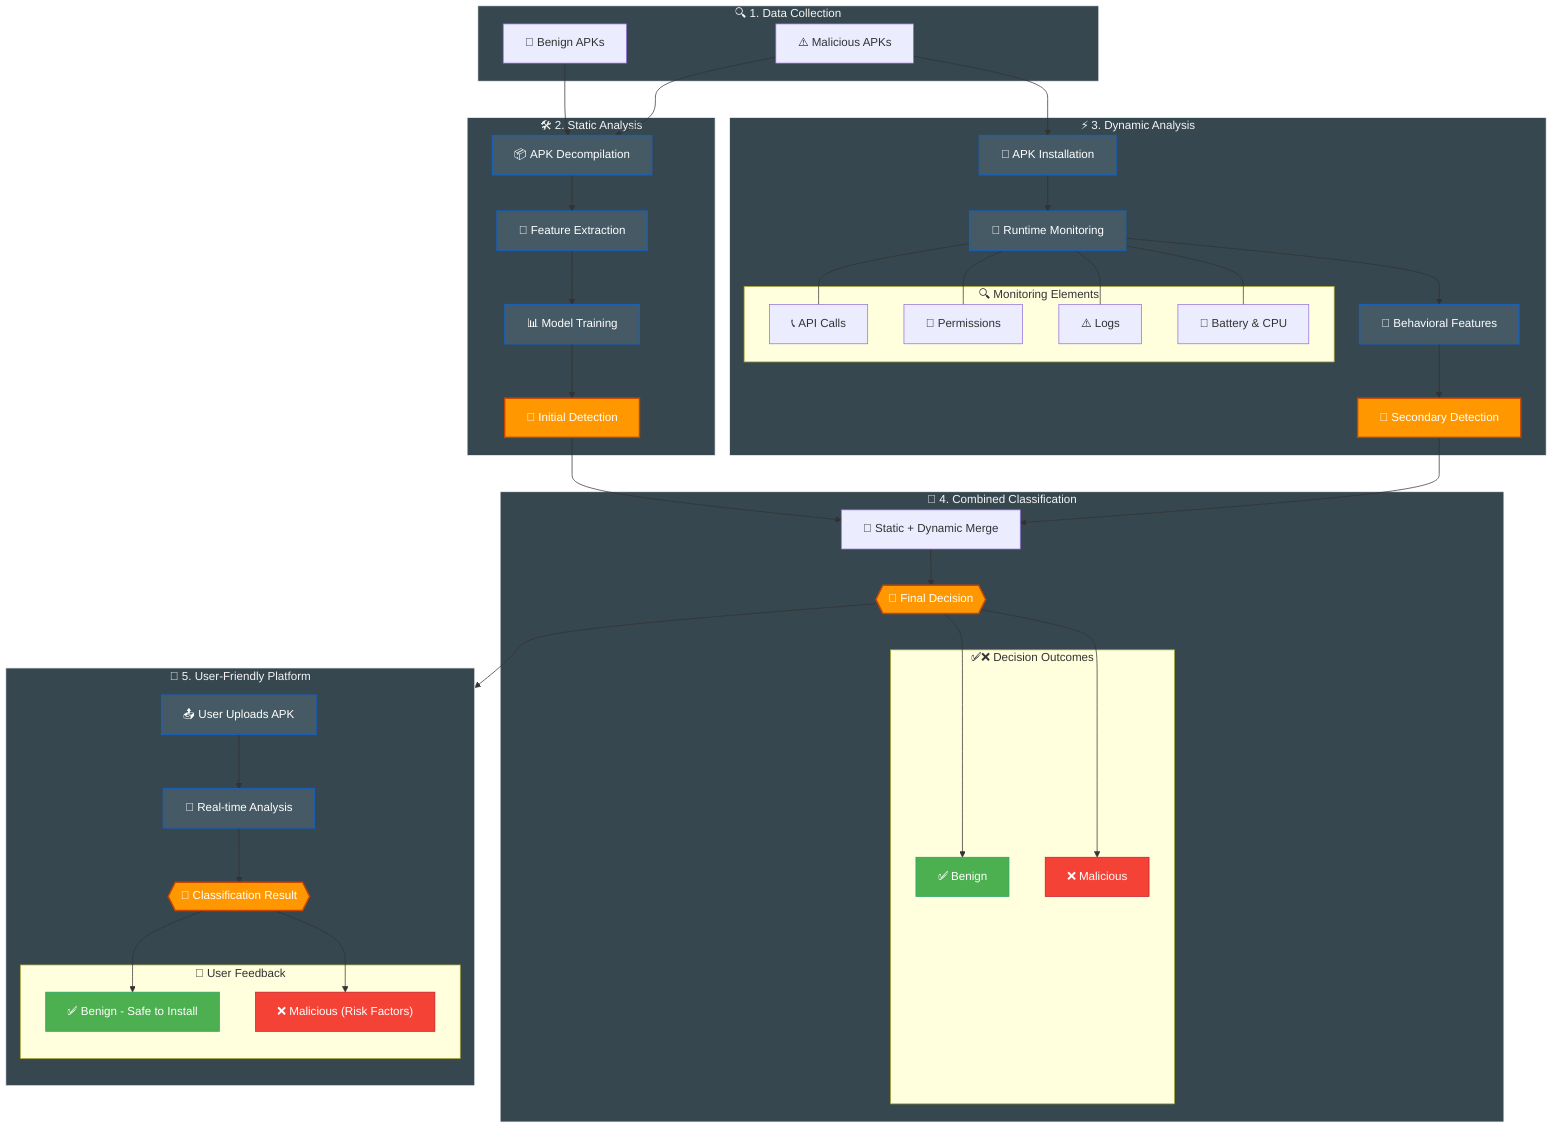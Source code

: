 flowchart TD

    %% Background Styling
    classDef background fill:#202020,stroke:#333,stroke-width:2px,color:#ffffff;

    %% Data Collection (Top-Centered)
    subgraph DC["🔍 1. Data Collection"]
        direction TB
        class DC background;
        B["📱 Benign APKs"]
        M["⚠️ Malicious APKs"]
    end

    %% Static Analysis (Left)
    subgraph SA["🛠 2. Static Analysis"]
        direction TB
        class SA background;
        AD["📦 APK Decompilation"]
        FE["🔎 Feature Extraction"]
        MT["📊 Model Training"]
        DR["📌 Initial Detection"]
    end

    %% Dynamic Analysis (Right)
    subgraph DA["⚡ 3. Dynamic Analysis"]
        direction TB
        class DA background;
        AI["📲 APK Installation"]
        RM["📡 Runtime Monitoring"]
        
        subgraph RM_Elements["🔍 Monitoring Elements"]
            direction LR
            API["📞 API Calls"]
            PU["🔑 Permissions"]
            SL["⚠️ Logs"]
            BD["🔋 Battery & CPU"]
        end
        
        BFE["🧪 Behavioral Features"]
        SDR["📌 Secondary Detection"]
    end

    %% Combined Classification (Center)
    subgraph CC["🔄 4. Combined Classification"]
        direction TB
        class CC background;
        SA_DA["🔀 Static + Dynamic Merge"]
        FD{{"🎯 Final Decision"}}
        
        subgraph Dec["✅❌ Decision Outcomes"]
            direction LR
            Ben["✅ Benign"]
            Mal["❌ Malicious"]
        end
    end

    %% User Platform (Bottom-Centered)
    subgraph UP["🚀 5. User-Friendly Platform"]
        direction TB
        class UP background;
        UU["📤 User Uploads APK"]
        RSD["🔄 Real-time Analysis"]
        MCR{{"🚦 Classification Result"}}
        
        subgraph Res["📢 User Feedback"]
            direction TB
            Ben2["✅ Benign - Safe to Install"]
            Mal2["❌ Malicious (Risk Factors)"]
        end
    end

    %% Connections (Symmetrically Balanced)
    B --> AD
    M --> AD
    M --> AI
    
    AD --> FE
    FE --> MT
    MT --> DR

    AI --> RM
    RM --- API & PU & SL & BD
    RM --> BFE
    BFE --> SDR

    DR --> SA_DA
    SDR --> SA_DA
    SA_DA --> FD
    FD --> Ben & Mal

    FD --> UP
    UU --> RSD
    RSD --> MCR
    MCR --> Ben2
    MCR --> Mal2

    %% Styling for Visual Appeal
    classDef processNode fill:#455A64,stroke:#1a5fb4,stroke-width:2px,color:#fff,rounded:10px;
    classDef decisionNode fill:#FF9800,stroke:#c64600,stroke-width:2px,color:#fff,rounded:15px;
    classDef subgraphStyle fill:#37474F,stroke:#f5f5f5,stroke-width:1px,color:#f5f5f5,rounded:10px;
    classDef positiveNode fill:#4CAF50,stroke:#26a269,stroke-width:1px,color:#fff,rounded:5px;
    classDef negativeNode fill:#F44336,stroke:#c01c28,stroke-width:1px,color:#fff,rounded:5px;

    class AD,FE,MT,AI,RM,BFE,UU,RSD processNode;
    class DR,SDR,FD,MCR decisionNode;
    class Ben,Ben2 positiveNode;
    class Mal,Mal2 negativeNode;
    class DC,SA,DA,CC,UP subgraphStyle;